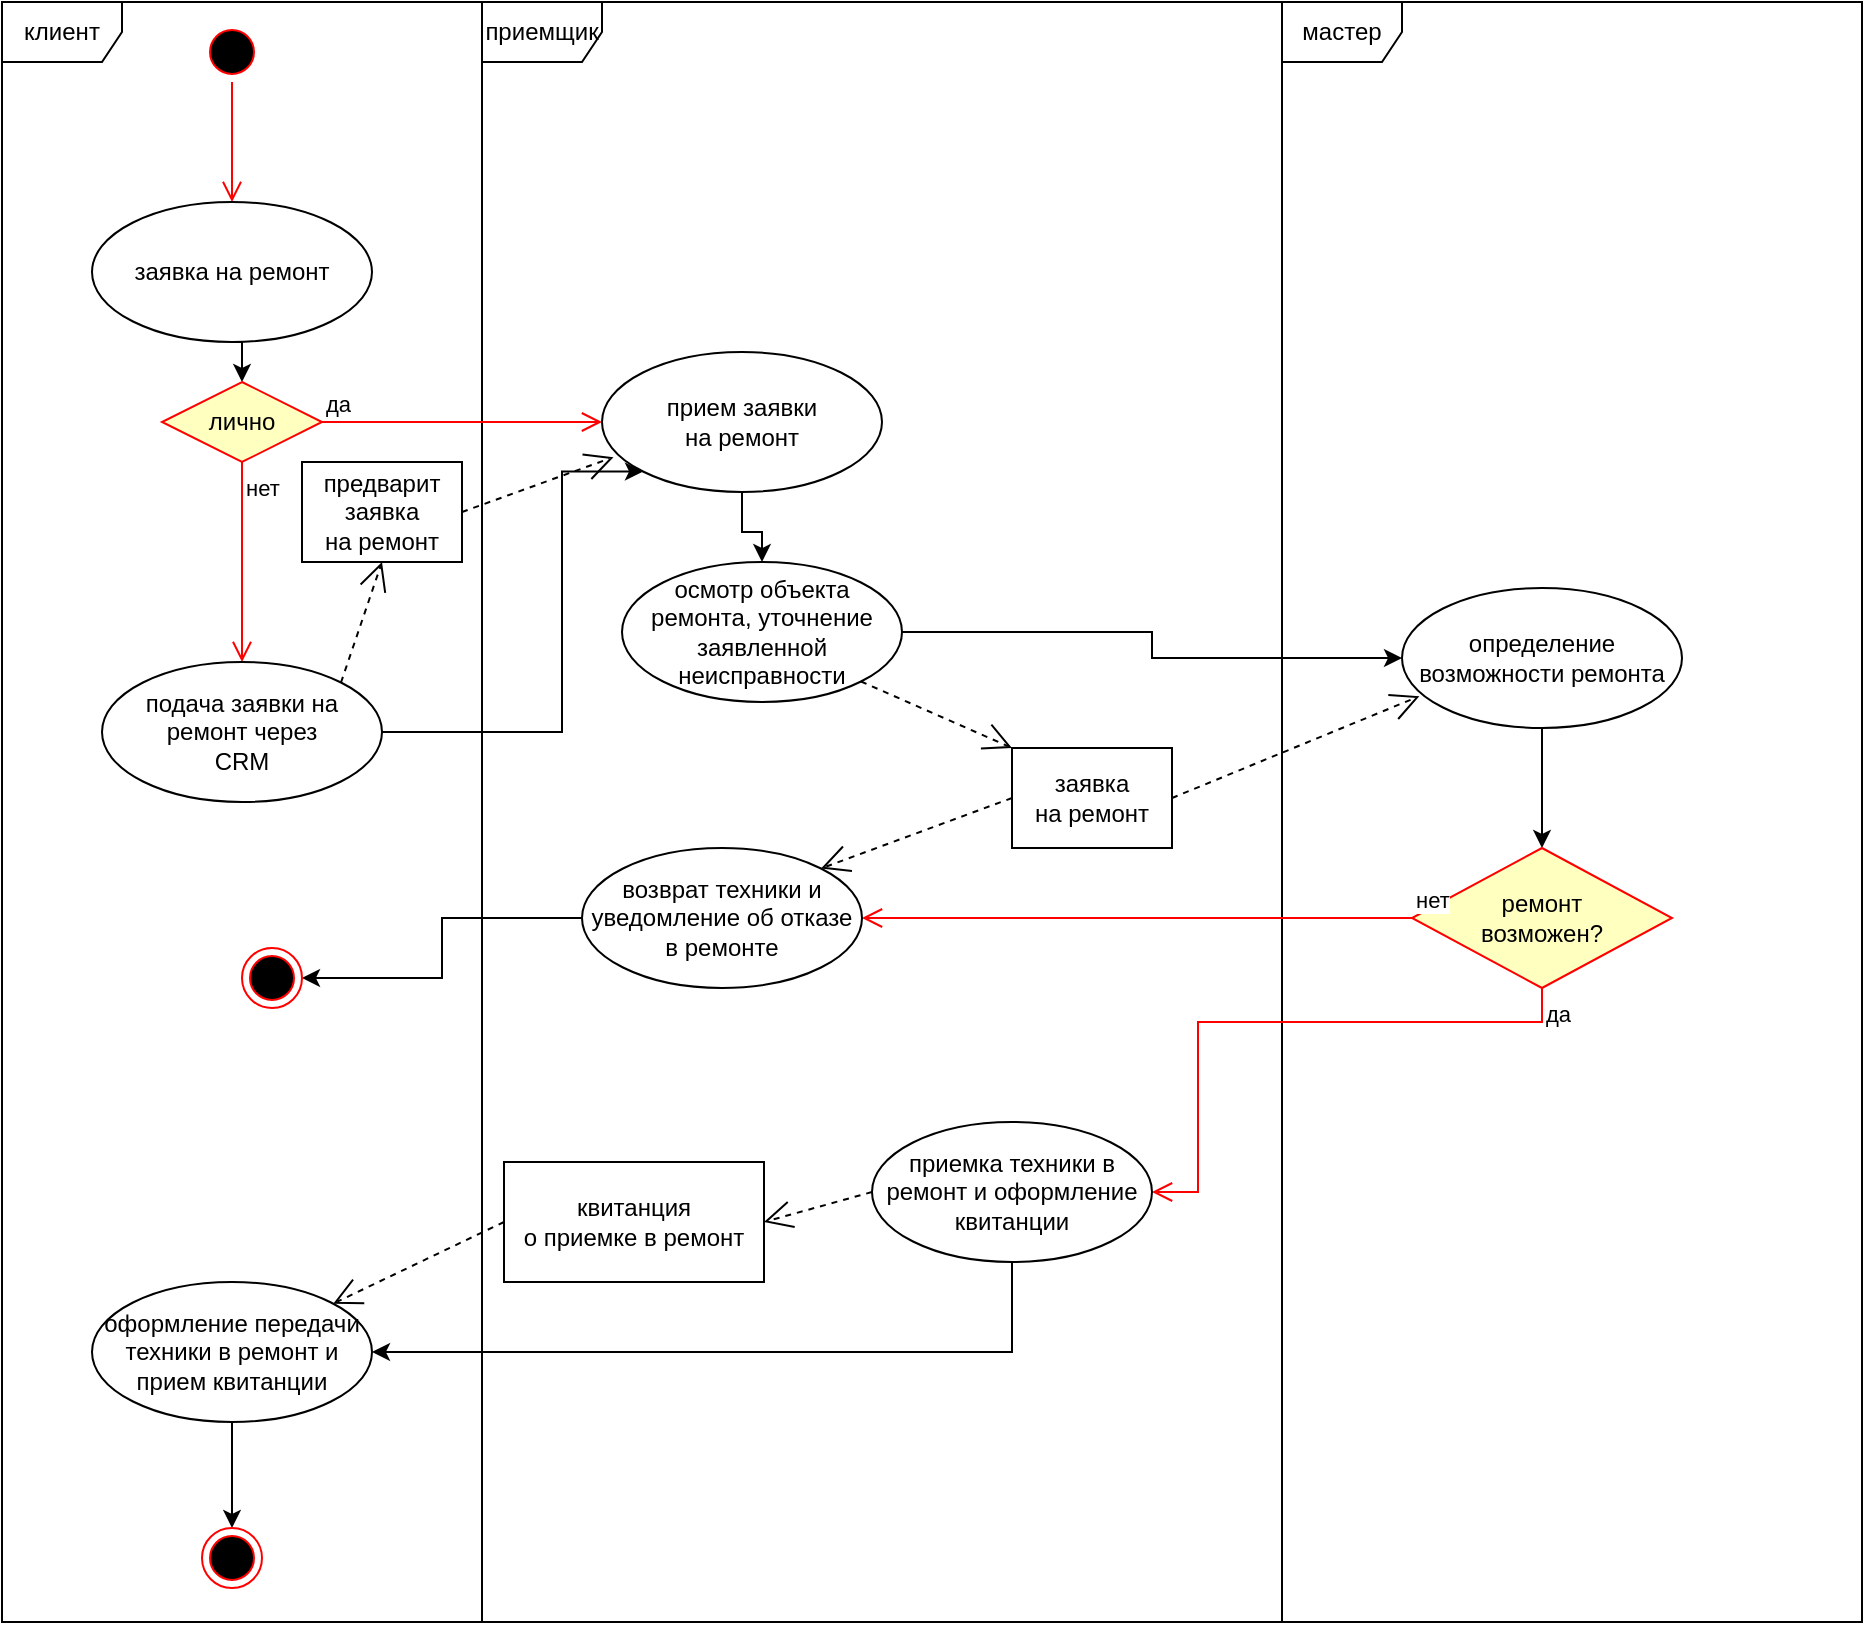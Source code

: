 <mxfile version="21.6.5" type="device">
  <diagram id="prtHgNgQTEPvFCAcTncT" name="Page-1">
    <mxGraphModel dx="985" dy="494" grid="1" gridSize="10" guides="1" tooltips="1" connect="1" arrows="1" fold="1" page="1" pageScale="1" pageWidth="1169" pageHeight="1654" math="0" shadow="0">
      <root>
        <mxCell id="0" />
        <mxCell id="1" parent="0" />
        <mxCell id="kK0BNM713izOEUkaCKe4-2" value="клиент" style="shape=umlFrame;whiteSpace=wrap;html=1;pointerEvents=0;" vertex="1" parent="1">
          <mxGeometry x="79" y="80" width="240" height="810" as="geometry" />
        </mxCell>
        <mxCell id="kK0BNM713izOEUkaCKe4-3" value="приемщик" style="shape=umlFrame;whiteSpace=wrap;html=1;pointerEvents=0;" vertex="1" parent="1">
          <mxGeometry x="319" y="80" width="400" height="810" as="geometry" />
        </mxCell>
        <mxCell id="kK0BNM713izOEUkaCKe4-4" value="мастер" style="shape=umlFrame;whiteSpace=wrap;html=1;pointerEvents=0;" vertex="1" parent="1">
          <mxGeometry x="719" y="80" width="290" height="810" as="geometry" />
        </mxCell>
        <mxCell id="kK0BNM713izOEUkaCKe4-5" value="" style="ellipse;html=1;shape=startState;fillColor=#000000;strokeColor=#ff0000;" vertex="1" parent="1">
          <mxGeometry x="179" y="90" width="30" height="30" as="geometry" />
        </mxCell>
        <mxCell id="kK0BNM713izOEUkaCKe4-6" value="" style="edgeStyle=orthogonalEdgeStyle;html=1;verticalAlign=bottom;endArrow=open;endSize=8;strokeColor=#ff0000;rounded=0;" edge="1" source="kK0BNM713izOEUkaCKe4-5" parent="1">
          <mxGeometry relative="1" as="geometry">
            <mxPoint x="194" y="180" as="targetPoint" />
          </mxGeometry>
        </mxCell>
        <mxCell id="kK0BNM713izOEUkaCKe4-11" style="edgeStyle=orthogonalEdgeStyle;rounded=0;orthogonalLoop=1;jettySize=auto;html=1;exitX=0.5;exitY=1;exitDx=0;exitDy=0;entryX=0.5;entryY=0;entryDx=0;entryDy=0;" edge="1" parent="1" source="kK0BNM713izOEUkaCKe4-7" target="kK0BNM713izOEUkaCKe4-8">
          <mxGeometry relative="1" as="geometry" />
        </mxCell>
        <mxCell id="kK0BNM713izOEUkaCKe4-7" value="заявка на ремонт" style="ellipse;whiteSpace=wrap;html=1;" vertex="1" parent="1">
          <mxGeometry x="124" y="180" width="140" height="70" as="geometry" />
        </mxCell>
        <mxCell id="kK0BNM713izOEUkaCKe4-8" value="лично" style="rhombus;whiteSpace=wrap;html=1;fontColor=#000000;fillColor=#ffffc0;strokeColor=#ff0000;" vertex="1" parent="1">
          <mxGeometry x="159" y="270" width="80" height="40" as="geometry" />
        </mxCell>
        <mxCell id="kK0BNM713izOEUkaCKe4-9" value="да" style="edgeStyle=orthogonalEdgeStyle;html=1;align=left;verticalAlign=bottom;endArrow=open;endSize=8;strokeColor=#ff0000;rounded=0;entryX=0;entryY=0.5;entryDx=0;entryDy=0;" edge="1" source="kK0BNM713izOEUkaCKe4-8" parent="1" target="kK0BNM713izOEUkaCKe4-12">
          <mxGeometry x="-1" relative="1" as="geometry">
            <mxPoint x="339" y="290" as="targetPoint" />
          </mxGeometry>
        </mxCell>
        <mxCell id="kK0BNM713izOEUkaCKe4-10" value="нет" style="edgeStyle=orthogonalEdgeStyle;html=1;align=left;verticalAlign=top;endArrow=open;endSize=8;strokeColor=#ff0000;rounded=0;entryX=0.5;entryY=0;entryDx=0;entryDy=0;" edge="1" source="kK0BNM713izOEUkaCKe4-8" parent="1" target="kK0BNM713izOEUkaCKe4-13">
          <mxGeometry x="-1" relative="1" as="geometry">
            <mxPoint x="199" y="370" as="targetPoint" />
          </mxGeometry>
        </mxCell>
        <mxCell id="kK0BNM713izOEUkaCKe4-19" style="edgeStyle=orthogonalEdgeStyle;rounded=0;orthogonalLoop=1;jettySize=auto;html=1;entryX=0.5;entryY=0;entryDx=0;entryDy=0;" edge="1" parent="1" source="kK0BNM713izOEUkaCKe4-12" target="kK0BNM713izOEUkaCKe4-18">
          <mxGeometry relative="1" as="geometry" />
        </mxCell>
        <mxCell id="kK0BNM713izOEUkaCKe4-12" value="прием заявки&lt;br&gt;на ремонт" style="ellipse;whiteSpace=wrap;html=1;" vertex="1" parent="1">
          <mxGeometry x="379" y="255" width="140" height="70" as="geometry" />
        </mxCell>
        <mxCell id="kK0BNM713izOEUkaCKe4-14" style="edgeStyle=orthogonalEdgeStyle;rounded=0;orthogonalLoop=1;jettySize=auto;html=1;exitX=1;exitY=0.5;exitDx=0;exitDy=0;entryX=0;entryY=1;entryDx=0;entryDy=0;" edge="1" parent="1" source="kK0BNM713izOEUkaCKe4-13" target="kK0BNM713izOEUkaCKe4-12">
          <mxGeometry relative="1" as="geometry">
            <Array as="points">
              <mxPoint x="359" y="445" />
              <mxPoint x="359" y="314" />
            </Array>
          </mxGeometry>
        </mxCell>
        <mxCell id="kK0BNM713izOEUkaCKe4-13" value="подача заявки на ремонт через&lt;br&gt;CRM" style="ellipse;whiteSpace=wrap;html=1;" vertex="1" parent="1">
          <mxGeometry x="129" y="410" width="140" height="70" as="geometry" />
        </mxCell>
        <mxCell id="kK0BNM713izOEUkaCKe4-15" value="предварит&lt;br&gt;заявка&lt;br&gt;на ремонт" style="html=1;whiteSpace=wrap;" vertex="1" parent="1">
          <mxGeometry x="229" y="310" width="80" height="50" as="geometry" />
        </mxCell>
        <mxCell id="kK0BNM713izOEUkaCKe4-16" value="" style="endArrow=open;endSize=12;dashed=1;html=1;rounded=0;exitX=1;exitY=0;exitDx=0;exitDy=0;entryX=0.5;entryY=1;entryDx=0;entryDy=0;" edge="1" parent="1" source="kK0BNM713izOEUkaCKe4-13" target="kK0BNM713izOEUkaCKe4-15">
          <mxGeometry x="-0.013" width="160" relative="1" as="geometry">
            <mxPoint x="239" y="470" as="sourcePoint" />
            <mxPoint x="399" y="470" as="targetPoint" />
            <mxPoint as="offset" />
          </mxGeometry>
        </mxCell>
        <mxCell id="kK0BNM713izOEUkaCKe4-17" value="" style="endArrow=open;endSize=12;dashed=1;html=1;rounded=0;exitX=1;exitY=0.5;exitDx=0;exitDy=0;entryX=0.041;entryY=0.751;entryDx=0;entryDy=0;entryPerimeter=0;" edge="1" parent="1" source="kK0BNM713izOEUkaCKe4-15" target="kK0BNM713izOEUkaCKe4-12">
          <mxGeometry width="160" relative="1" as="geometry">
            <mxPoint x="359" y="330" as="sourcePoint" />
            <mxPoint x="519" y="330" as="targetPoint" />
          </mxGeometry>
        </mxCell>
        <mxCell id="kK0BNM713izOEUkaCKe4-23" style="edgeStyle=orthogonalEdgeStyle;rounded=0;orthogonalLoop=1;jettySize=auto;html=1;exitX=1;exitY=0.5;exitDx=0;exitDy=0;entryX=0;entryY=0.5;entryDx=0;entryDy=0;" edge="1" parent="1" source="kK0BNM713izOEUkaCKe4-18" target="kK0BNM713izOEUkaCKe4-22">
          <mxGeometry relative="1" as="geometry" />
        </mxCell>
        <mxCell id="kK0BNM713izOEUkaCKe4-18" value="осмотр объекта ремонта, уточнение заявленной неисправности" style="ellipse;whiteSpace=wrap;html=1;" vertex="1" parent="1">
          <mxGeometry x="389" y="360" width="140" height="70" as="geometry" />
        </mxCell>
        <mxCell id="kK0BNM713izOEUkaCKe4-20" value="заявка&lt;br&gt;на ремонт" style="html=1;whiteSpace=wrap;" vertex="1" parent="1">
          <mxGeometry x="584" y="453" width="80" height="50" as="geometry" />
        </mxCell>
        <mxCell id="kK0BNM713izOEUkaCKe4-21" value="" style="endArrow=open;endSize=12;dashed=1;html=1;rounded=0;exitX=1;exitY=1;exitDx=0;exitDy=0;entryX=0;entryY=0;entryDx=0;entryDy=0;" edge="1" parent="1" source="kK0BNM713izOEUkaCKe4-18" target="kK0BNM713izOEUkaCKe4-20">
          <mxGeometry width="160" relative="1" as="geometry">
            <mxPoint x="509" y="353" as="sourcePoint" />
            <mxPoint x="669" y="353" as="targetPoint" />
          </mxGeometry>
        </mxCell>
        <mxCell id="kK0BNM713izOEUkaCKe4-30" style="edgeStyle=orthogonalEdgeStyle;rounded=0;orthogonalLoop=1;jettySize=auto;html=1;entryX=0.5;entryY=0;entryDx=0;entryDy=0;" edge="1" parent="1" source="kK0BNM713izOEUkaCKe4-22" target="kK0BNM713izOEUkaCKe4-27">
          <mxGeometry relative="1" as="geometry" />
        </mxCell>
        <mxCell id="kK0BNM713izOEUkaCKe4-22" value="определение возможности ремонта" style="ellipse;whiteSpace=wrap;html=1;" vertex="1" parent="1">
          <mxGeometry x="779" y="373" width="140" height="70" as="geometry" />
        </mxCell>
        <mxCell id="kK0BNM713izOEUkaCKe4-26" value="" style="endArrow=open;endSize=12;dashed=1;html=1;rounded=0;exitX=1;exitY=0.5;exitDx=0;exitDy=0;entryX=0.062;entryY=0.773;entryDx=0;entryDy=0;entryPerimeter=0;" edge="1" parent="1" source="kK0BNM713izOEUkaCKe4-20" target="kK0BNM713izOEUkaCKe4-22">
          <mxGeometry width="160" relative="1" as="geometry">
            <mxPoint x="509" y="353" as="sourcePoint" />
            <mxPoint x="669" y="353" as="targetPoint" />
          </mxGeometry>
        </mxCell>
        <mxCell id="kK0BNM713izOEUkaCKe4-27" value="ремонт&lt;br style=&quot;border-color: var(--border-color);&quot;&gt;возможен?" style="rhombus;whiteSpace=wrap;html=1;fontColor=#000000;fillColor=#ffffc0;strokeColor=#ff0000;" vertex="1" parent="1">
          <mxGeometry x="784" y="503" width="130" height="70" as="geometry" />
        </mxCell>
        <mxCell id="kK0BNM713izOEUkaCKe4-28" value="нет" style="edgeStyle=orthogonalEdgeStyle;html=1;align=left;verticalAlign=bottom;endArrow=open;endSize=8;strokeColor=#ff0000;rounded=0;entryX=1;entryY=0.5;entryDx=0;entryDy=0;" edge="1" source="kK0BNM713izOEUkaCKe4-27" parent="1" target="kK0BNM713izOEUkaCKe4-31">
          <mxGeometry x="-1" relative="1" as="geometry">
            <mxPoint x="979" y="543" as="targetPoint" />
          </mxGeometry>
        </mxCell>
        <mxCell id="kK0BNM713izOEUkaCKe4-29" value="да" style="edgeStyle=orthogonalEdgeStyle;html=1;align=left;verticalAlign=top;endArrow=open;endSize=8;strokeColor=#ff0000;rounded=0;entryX=1;entryY=0.5;entryDx=0;entryDy=0;" edge="1" source="kK0BNM713izOEUkaCKe4-27" parent="1" target="kK0BNM713izOEUkaCKe4-35">
          <mxGeometry x="-1" relative="1" as="geometry">
            <mxPoint x="839" y="623" as="targetPoint" />
            <Array as="points">
              <mxPoint x="849" y="590" />
              <mxPoint x="677" y="590" />
              <mxPoint x="677" y="675" />
            </Array>
          </mxGeometry>
        </mxCell>
        <mxCell id="kK0BNM713izOEUkaCKe4-34" style="edgeStyle=orthogonalEdgeStyle;rounded=0;orthogonalLoop=1;jettySize=auto;html=1;exitX=0;exitY=0.5;exitDx=0;exitDy=0;entryX=1;entryY=0.5;entryDx=0;entryDy=0;" edge="1" parent="1" source="kK0BNM713izOEUkaCKe4-31" target="kK0BNM713izOEUkaCKe4-33">
          <mxGeometry relative="1" as="geometry" />
        </mxCell>
        <mxCell id="kK0BNM713izOEUkaCKe4-31" value="возврат техники и уведомление об отказе в ремонте" style="ellipse;whiteSpace=wrap;html=1;" vertex="1" parent="1">
          <mxGeometry x="369" y="503" width="140" height="70" as="geometry" />
        </mxCell>
        <mxCell id="kK0BNM713izOEUkaCKe4-32" value="" style="endArrow=open;endSize=12;dashed=1;html=1;rounded=0;entryX=1;entryY=0;entryDx=0;entryDy=0;exitX=0;exitY=0.5;exitDx=0;exitDy=0;" edge="1" parent="1" source="kK0BNM713izOEUkaCKe4-20" target="kK0BNM713izOEUkaCKe4-31">
          <mxGeometry width="160" relative="1" as="geometry">
            <mxPoint x="549" y="393" as="sourcePoint" />
            <mxPoint x="709" y="393" as="targetPoint" />
          </mxGeometry>
        </mxCell>
        <mxCell id="kK0BNM713izOEUkaCKe4-33" value="" style="ellipse;html=1;shape=endState;fillColor=#000000;strokeColor=#ff0000;" vertex="1" parent="1">
          <mxGeometry x="199" y="553" width="30" height="30" as="geometry" />
        </mxCell>
        <mxCell id="kK0BNM713izOEUkaCKe4-40" style="edgeStyle=orthogonalEdgeStyle;rounded=0;orthogonalLoop=1;jettySize=auto;html=1;entryX=1;entryY=0.5;entryDx=0;entryDy=0;" edge="1" parent="1" source="kK0BNM713izOEUkaCKe4-35" target="kK0BNM713izOEUkaCKe4-38">
          <mxGeometry relative="1" as="geometry">
            <Array as="points">
              <mxPoint x="584" y="755" />
            </Array>
          </mxGeometry>
        </mxCell>
        <mxCell id="kK0BNM713izOEUkaCKe4-35" value="приемка техники в ремонт и оформление&lt;br&gt;квитанции" style="ellipse;whiteSpace=wrap;html=1;" vertex="1" parent="1">
          <mxGeometry x="514" y="640" width="140" height="70" as="geometry" />
        </mxCell>
        <mxCell id="kK0BNM713izOEUkaCKe4-36" value="квитанция&lt;br&gt;о приемке в ремонт" style="html=1;whiteSpace=wrap;" vertex="1" parent="1">
          <mxGeometry x="330" y="660" width="130" height="60" as="geometry" />
        </mxCell>
        <mxCell id="kK0BNM713izOEUkaCKe4-37" value="" style="endArrow=open;endSize=12;dashed=1;html=1;rounded=0;exitX=0;exitY=0.5;exitDx=0;exitDy=0;entryX=1;entryY=0.5;entryDx=0;entryDy=0;" edge="1" parent="1" source="kK0BNM713izOEUkaCKe4-35" target="kK0BNM713izOEUkaCKe4-36">
          <mxGeometry width="160" relative="1" as="geometry">
            <mxPoint x="430" y="590" as="sourcePoint" />
            <mxPoint x="590" y="590" as="targetPoint" />
          </mxGeometry>
        </mxCell>
        <mxCell id="kK0BNM713izOEUkaCKe4-43" style="edgeStyle=orthogonalEdgeStyle;rounded=0;orthogonalLoop=1;jettySize=auto;html=1;exitX=0.5;exitY=1;exitDx=0;exitDy=0;" edge="1" parent="1" source="kK0BNM713izOEUkaCKe4-38" target="kK0BNM713izOEUkaCKe4-42">
          <mxGeometry relative="1" as="geometry" />
        </mxCell>
        <mxCell id="kK0BNM713izOEUkaCKe4-38" value="оформление передачи техники в ремонт и прием квитанции" style="ellipse;whiteSpace=wrap;html=1;" vertex="1" parent="1">
          <mxGeometry x="124" y="720" width="140" height="70" as="geometry" />
        </mxCell>
        <mxCell id="kK0BNM713izOEUkaCKe4-41" value="" style="endArrow=open;endSize=12;dashed=1;html=1;rounded=0;exitX=0;exitY=0.5;exitDx=0;exitDy=0;" edge="1" parent="1" source="kK0BNM713izOEUkaCKe4-36" target="kK0BNM713izOEUkaCKe4-38">
          <mxGeometry width="160" relative="1" as="geometry">
            <mxPoint x="430" y="590" as="sourcePoint" />
            <mxPoint x="590" y="590" as="targetPoint" />
          </mxGeometry>
        </mxCell>
        <mxCell id="kK0BNM713izOEUkaCKe4-42" value="" style="ellipse;html=1;shape=endState;fillColor=#000000;strokeColor=#ff0000;" vertex="1" parent="1">
          <mxGeometry x="179" y="843" width="30" height="30" as="geometry" />
        </mxCell>
      </root>
    </mxGraphModel>
  </diagram>
</mxfile>
